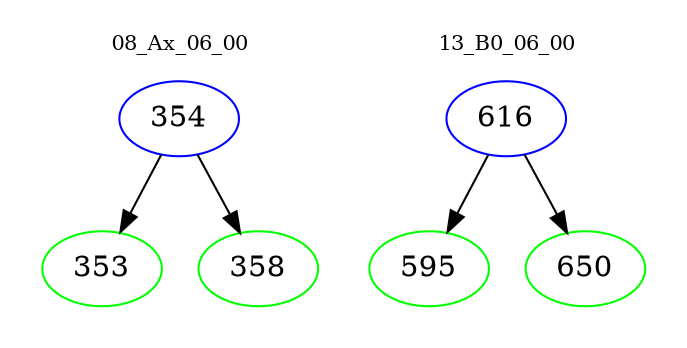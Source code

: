 digraph{
subgraph cluster_0 {
color = white
label = "08_Ax_06_00";
fontsize=10;
T0_354 [label="354", color="blue"]
T0_354 -> T0_353 [color="black"]
T0_353 [label="353", color="green"]
T0_354 -> T0_358 [color="black"]
T0_358 [label="358", color="green"]
}
subgraph cluster_1 {
color = white
label = "13_B0_06_00";
fontsize=10;
T1_616 [label="616", color="blue"]
T1_616 -> T1_595 [color="black"]
T1_595 [label="595", color="green"]
T1_616 -> T1_650 [color="black"]
T1_650 [label="650", color="green"]
}
}
